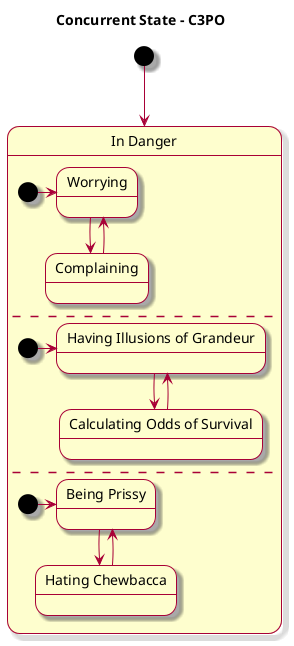 @startuml

skin rose

Title Concurrent State - C3PO
[*] --> InDanger
State "In Danger" as InDanger {
  [*] -> Worrying
  Worrying --> Complaining
  Complaining --> Worrying
  --
  state "Having Illusions of Grandeur" as grandeur
  state "Calculating Odds of Survival" as survival
  [*] -> grandeur
  grandeur --> survival
  survival --> grandeur
  --
  state "Being Prissy" as prissy
  state "Hating Chewbacca" as chewbacca
  [*] -> prissy
  prissy --> chewbacca 
  chewbacca --> prissy
} 

@enduml